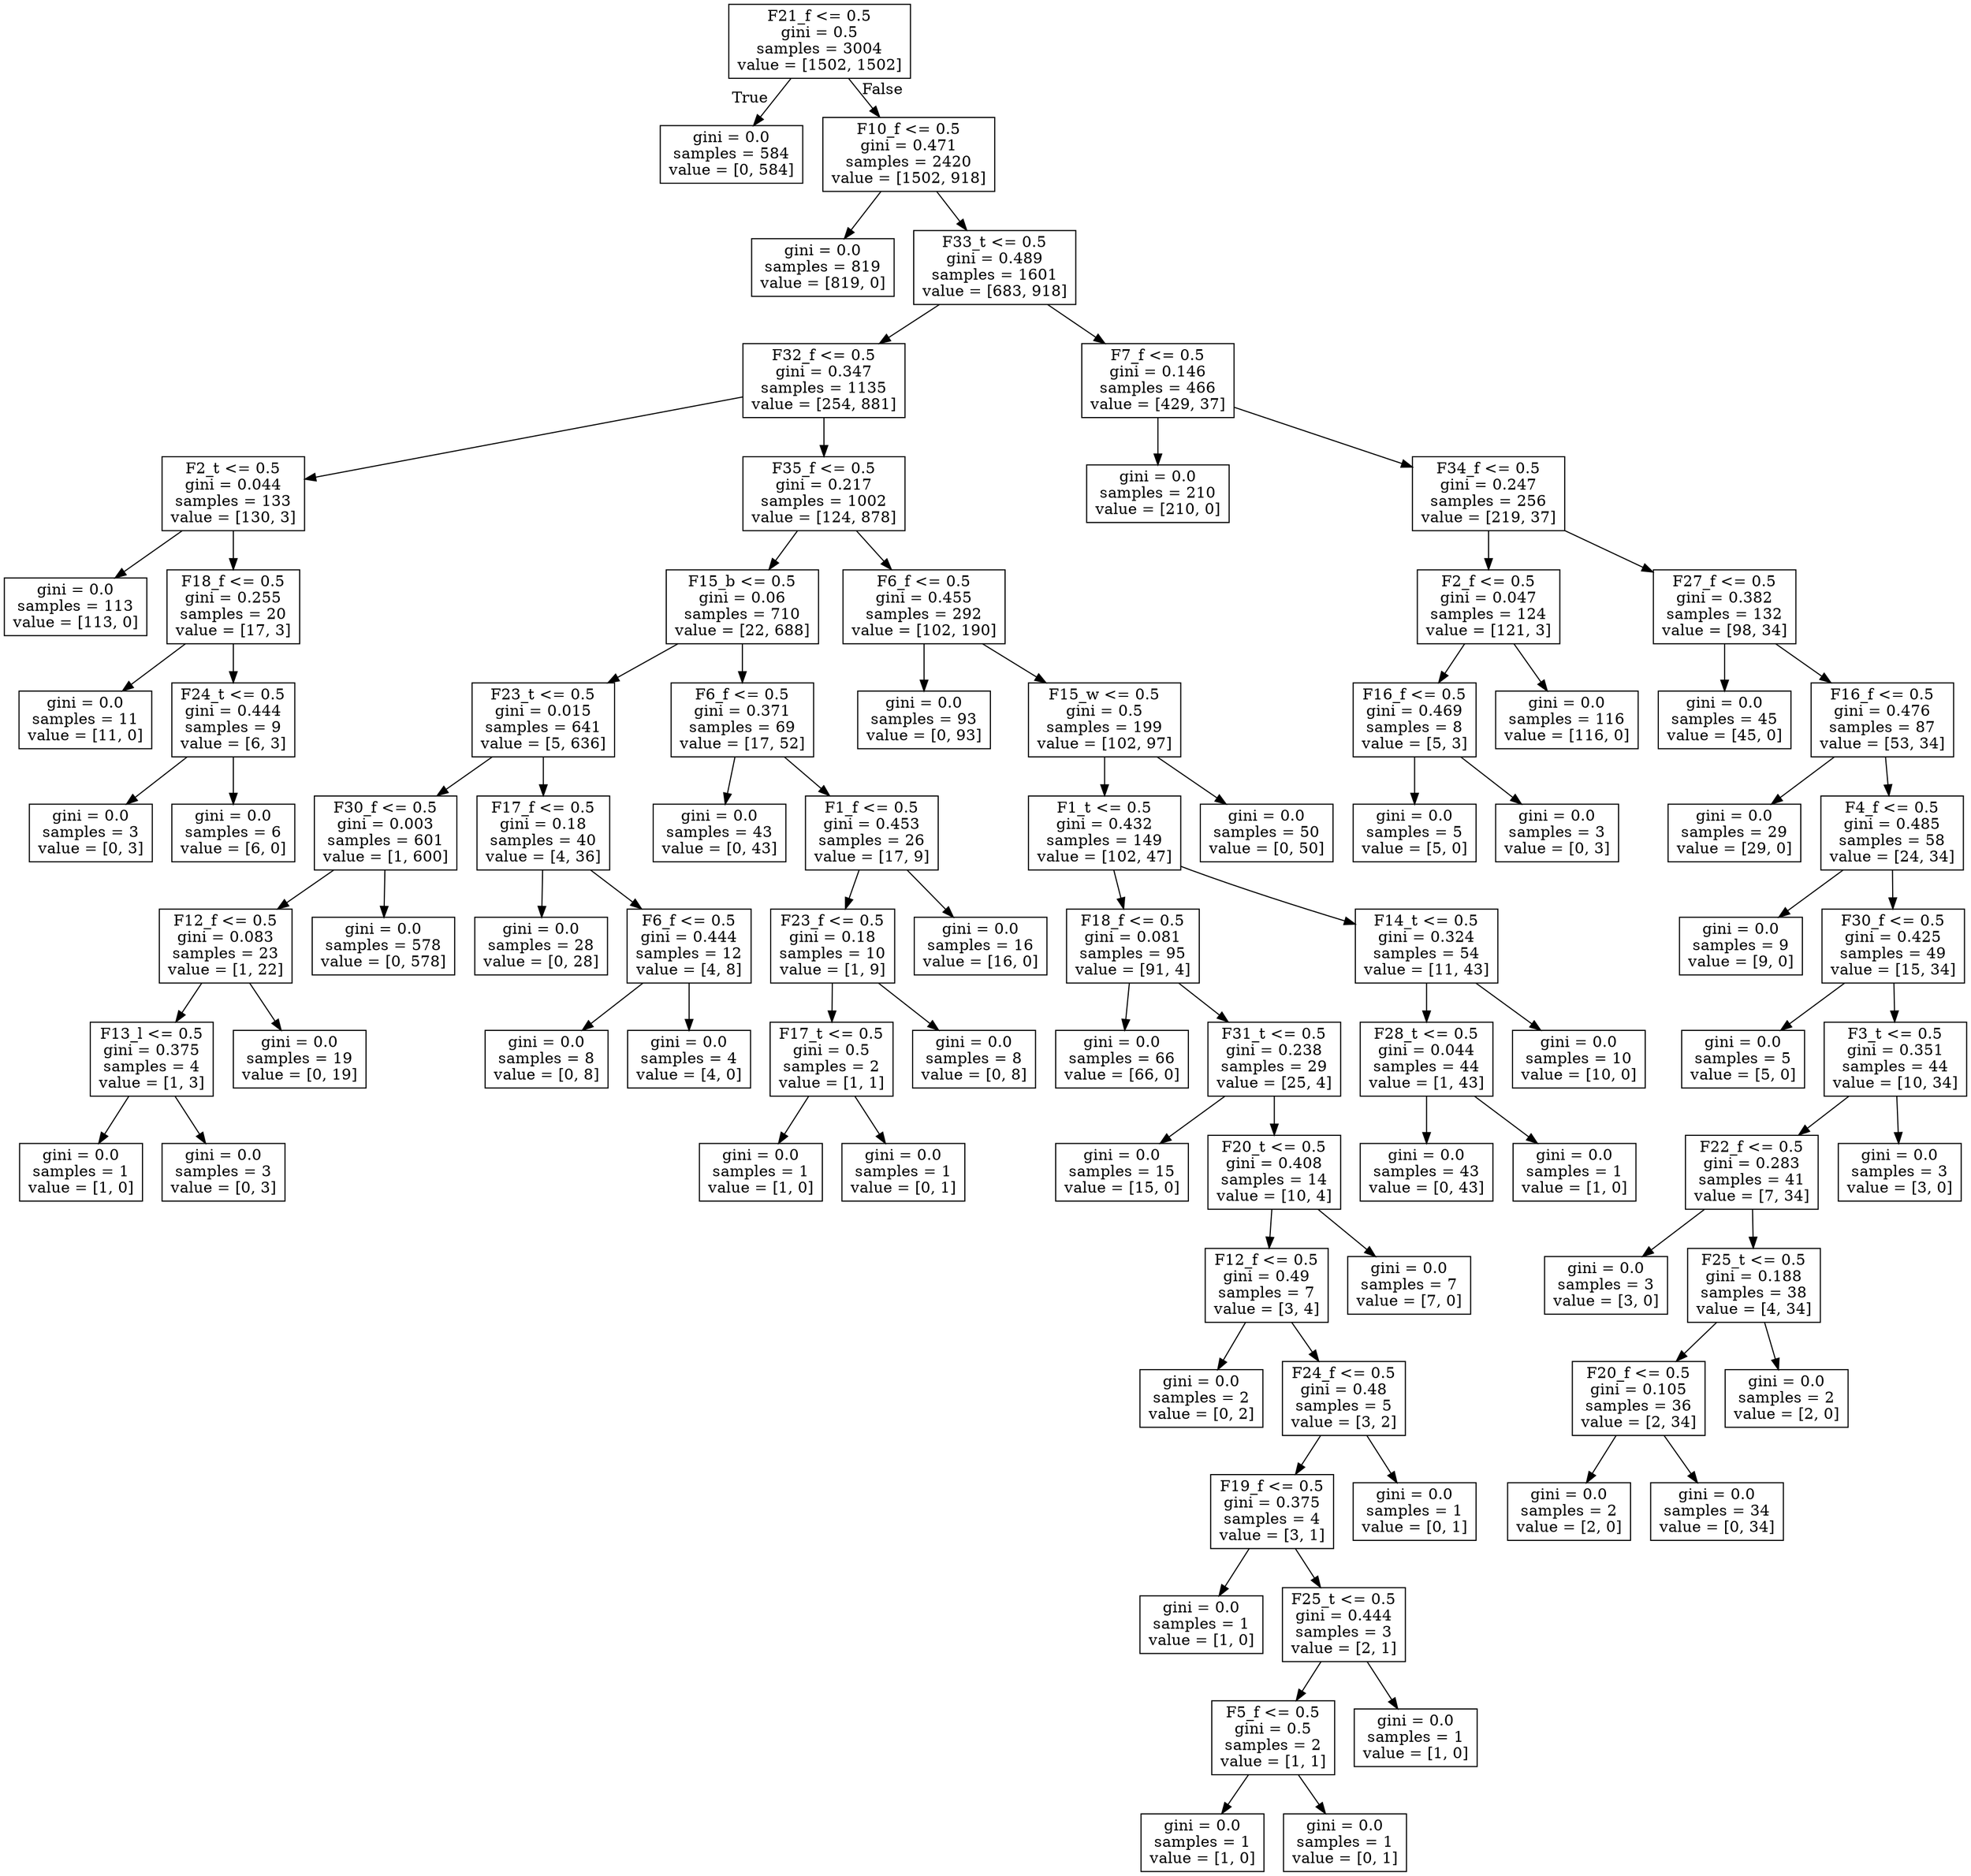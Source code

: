 digraph Tree {
node [shape=box] ;
0 [label="F21_f <= 0.5\ngini = 0.5\nsamples = 3004\nvalue = [1502, 1502]"] ;
1 [label="gini = 0.0\nsamples = 584\nvalue = [0, 584]"] ;
0 -> 1 [labeldistance=2.5, labelangle=45, headlabel="True"] ;
2 [label="F10_f <= 0.5\ngini = 0.471\nsamples = 2420\nvalue = [1502, 918]"] ;
0 -> 2 [labeldistance=2.5, labelangle=-45, headlabel="False"] ;
3 [label="gini = 0.0\nsamples = 819\nvalue = [819, 0]"] ;
2 -> 3 ;
4 [label="F33_t <= 0.5\ngini = 0.489\nsamples = 1601\nvalue = [683, 918]"] ;
2 -> 4 ;
5 [label="F32_f <= 0.5\ngini = 0.347\nsamples = 1135\nvalue = [254, 881]"] ;
4 -> 5 ;
6 [label="F2_t <= 0.5\ngini = 0.044\nsamples = 133\nvalue = [130, 3]"] ;
5 -> 6 ;
7 [label="gini = 0.0\nsamples = 113\nvalue = [113, 0]"] ;
6 -> 7 ;
8 [label="F18_f <= 0.5\ngini = 0.255\nsamples = 20\nvalue = [17, 3]"] ;
6 -> 8 ;
9 [label="gini = 0.0\nsamples = 11\nvalue = [11, 0]"] ;
8 -> 9 ;
10 [label="F24_t <= 0.5\ngini = 0.444\nsamples = 9\nvalue = [6, 3]"] ;
8 -> 10 ;
11 [label="gini = 0.0\nsamples = 3\nvalue = [0, 3]"] ;
10 -> 11 ;
12 [label="gini = 0.0\nsamples = 6\nvalue = [6, 0]"] ;
10 -> 12 ;
13 [label="F35_f <= 0.5\ngini = 0.217\nsamples = 1002\nvalue = [124, 878]"] ;
5 -> 13 ;
14 [label="F15_b <= 0.5\ngini = 0.06\nsamples = 710\nvalue = [22, 688]"] ;
13 -> 14 ;
15 [label="F23_t <= 0.5\ngini = 0.015\nsamples = 641\nvalue = [5, 636]"] ;
14 -> 15 ;
16 [label="F30_f <= 0.5\ngini = 0.003\nsamples = 601\nvalue = [1, 600]"] ;
15 -> 16 ;
17 [label="F12_f <= 0.5\ngini = 0.083\nsamples = 23\nvalue = [1, 22]"] ;
16 -> 17 ;
18 [label="F13_l <= 0.5\ngini = 0.375\nsamples = 4\nvalue = [1, 3]"] ;
17 -> 18 ;
19 [label="gini = 0.0\nsamples = 1\nvalue = [1, 0]"] ;
18 -> 19 ;
20 [label="gini = 0.0\nsamples = 3\nvalue = [0, 3]"] ;
18 -> 20 ;
21 [label="gini = 0.0\nsamples = 19\nvalue = [0, 19]"] ;
17 -> 21 ;
22 [label="gini = 0.0\nsamples = 578\nvalue = [0, 578]"] ;
16 -> 22 ;
23 [label="F17_f <= 0.5\ngini = 0.18\nsamples = 40\nvalue = [4, 36]"] ;
15 -> 23 ;
24 [label="gini = 0.0\nsamples = 28\nvalue = [0, 28]"] ;
23 -> 24 ;
25 [label="F6_f <= 0.5\ngini = 0.444\nsamples = 12\nvalue = [4, 8]"] ;
23 -> 25 ;
26 [label="gini = 0.0\nsamples = 8\nvalue = [0, 8]"] ;
25 -> 26 ;
27 [label="gini = 0.0\nsamples = 4\nvalue = [4, 0]"] ;
25 -> 27 ;
28 [label="F6_f <= 0.5\ngini = 0.371\nsamples = 69\nvalue = [17, 52]"] ;
14 -> 28 ;
29 [label="gini = 0.0\nsamples = 43\nvalue = [0, 43]"] ;
28 -> 29 ;
30 [label="F1_f <= 0.5\ngini = 0.453\nsamples = 26\nvalue = [17, 9]"] ;
28 -> 30 ;
31 [label="F23_f <= 0.5\ngini = 0.18\nsamples = 10\nvalue = [1, 9]"] ;
30 -> 31 ;
32 [label="F17_t <= 0.5\ngini = 0.5\nsamples = 2\nvalue = [1, 1]"] ;
31 -> 32 ;
33 [label="gini = 0.0\nsamples = 1\nvalue = [1, 0]"] ;
32 -> 33 ;
34 [label="gini = 0.0\nsamples = 1\nvalue = [0, 1]"] ;
32 -> 34 ;
35 [label="gini = 0.0\nsamples = 8\nvalue = [0, 8]"] ;
31 -> 35 ;
36 [label="gini = 0.0\nsamples = 16\nvalue = [16, 0]"] ;
30 -> 36 ;
37 [label="F6_f <= 0.5\ngini = 0.455\nsamples = 292\nvalue = [102, 190]"] ;
13 -> 37 ;
38 [label="gini = 0.0\nsamples = 93\nvalue = [0, 93]"] ;
37 -> 38 ;
39 [label="F15_w <= 0.5\ngini = 0.5\nsamples = 199\nvalue = [102, 97]"] ;
37 -> 39 ;
40 [label="F1_t <= 0.5\ngini = 0.432\nsamples = 149\nvalue = [102, 47]"] ;
39 -> 40 ;
41 [label="F18_f <= 0.5\ngini = 0.081\nsamples = 95\nvalue = [91, 4]"] ;
40 -> 41 ;
42 [label="gini = 0.0\nsamples = 66\nvalue = [66, 0]"] ;
41 -> 42 ;
43 [label="F31_t <= 0.5\ngini = 0.238\nsamples = 29\nvalue = [25, 4]"] ;
41 -> 43 ;
44 [label="gini = 0.0\nsamples = 15\nvalue = [15, 0]"] ;
43 -> 44 ;
45 [label="F20_t <= 0.5\ngini = 0.408\nsamples = 14\nvalue = [10, 4]"] ;
43 -> 45 ;
46 [label="F12_f <= 0.5\ngini = 0.49\nsamples = 7\nvalue = [3, 4]"] ;
45 -> 46 ;
47 [label="gini = 0.0\nsamples = 2\nvalue = [0, 2]"] ;
46 -> 47 ;
48 [label="F24_f <= 0.5\ngini = 0.48\nsamples = 5\nvalue = [3, 2]"] ;
46 -> 48 ;
49 [label="F19_f <= 0.5\ngini = 0.375\nsamples = 4\nvalue = [3, 1]"] ;
48 -> 49 ;
50 [label="gini = 0.0\nsamples = 1\nvalue = [1, 0]"] ;
49 -> 50 ;
51 [label="F25_t <= 0.5\ngini = 0.444\nsamples = 3\nvalue = [2, 1]"] ;
49 -> 51 ;
52 [label="F5_f <= 0.5\ngini = 0.5\nsamples = 2\nvalue = [1, 1]"] ;
51 -> 52 ;
53 [label="gini = 0.0\nsamples = 1\nvalue = [1, 0]"] ;
52 -> 53 ;
54 [label="gini = 0.0\nsamples = 1\nvalue = [0, 1]"] ;
52 -> 54 ;
55 [label="gini = 0.0\nsamples = 1\nvalue = [1, 0]"] ;
51 -> 55 ;
56 [label="gini = 0.0\nsamples = 1\nvalue = [0, 1]"] ;
48 -> 56 ;
57 [label="gini = 0.0\nsamples = 7\nvalue = [7, 0]"] ;
45 -> 57 ;
58 [label="F14_t <= 0.5\ngini = 0.324\nsamples = 54\nvalue = [11, 43]"] ;
40 -> 58 ;
59 [label="F28_t <= 0.5\ngini = 0.044\nsamples = 44\nvalue = [1, 43]"] ;
58 -> 59 ;
60 [label="gini = 0.0\nsamples = 43\nvalue = [0, 43]"] ;
59 -> 60 ;
61 [label="gini = 0.0\nsamples = 1\nvalue = [1, 0]"] ;
59 -> 61 ;
62 [label="gini = 0.0\nsamples = 10\nvalue = [10, 0]"] ;
58 -> 62 ;
63 [label="gini = 0.0\nsamples = 50\nvalue = [0, 50]"] ;
39 -> 63 ;
64 [label="F7_f <= 0.5\ngini = 0.146\nsamples = 466\nvalue = [429, 37]"] ;
4 -> 64 ;
65 [label="gini = 0.0\nsamples = 210\nvalue = [210, 0]"] ;
64 -> 65 ;
66 [label="F34_f <= 0.5\ngini = 0.247\nsamples = 256\nvalue = [219, 37]"] ;
64 -> 66 ;
67 [label="F2_f <= 0.5\ngini = 0.047\nsamples = 124\nvalue = [121, 3]"] ;
66 -> 67 ;
68 [label="F16_f <= 0.5\ngini = 0.469\nsamples = 8\nvalue = [5, 3]"] ;
67 -> 68 ;
69 [label="gini = 0.0\nsamples = 5\nvalue = [5, 0]"] ;
68 -> 69 ;
70 [label="gini = 0.0\nsamples = 3\nvalue = [0, 3]"] ;
68 -> 70 ;
71 [label="gini = 0.0\nsamples = 116\nvalue = [116, 0]"] ;
67 -> 71 ;
72 [label="F27_f <= 0.5\ngini = 0.382\nsamples = 132\nvalue = [98, 34]"] ;
66 -> 72 ;
73 [label="gini = 0.0\nsamples = 45\nvalue = [45, 0]"] ;
72 -> 73 ;
74 [label="F16_f <= 0.5\ngini = 0.476\nsamples = 87\nvalue = [53, 34]"] ;
72 -> 74 ;
75 [label="gini = 0.0\nsamples = 29\nvalue = [29, 0]"] ;
74 -> 75 ;
76 [label="F4_f <= 0.5\ngini = 0.485\nsamples = 58\nvalue = [24, 34]"] ;
74 -> 76 ;
77 [label="gini = 0.0\nsamples = 9\nvalue = [9, 0]"] ;
76 -> 77 ;
78 [label="F30_f <= 0.5\ngini = 0.425\nsamples = 49\nvalue = [15, 34]"] ;
76 -> 78 ;
79 [label="gini = 0.0\nsamples = 5\nvalue = [5, 0]"] ;
78 -> 79 ;
80 [label="F3_t <= 0.5\ngini = 0.351\nsamples = 44\nvalue = [10, 34]"] ;
78 -> 80 ;
81 [label="F22_f <= 0.5\ngini = 0.283\nsamples = 41\nvalue = [7, 34]"] ;
80 -> 81 ;
82 [label="gini = 0.0\nsamples = 3\nvalue = [3, 0]"] ;
81 -> 82 ;
83 [label="F25_t <= 0.5\ngini = 0.188\nsamples = 38\nvalue = [4, 34]"] ;
81 -> 83 ;
84 [label="F20_f <= 0.5\ngini = 0.105\nsamples = 36\nvalue = [2, 34]"] ;
83 -> 84 ;
85 [label="gini = 0.0\nsamples = 2\nvalue = [2, 0]"] ;
84 -> 85 ;
86 [label="gini = 0.0\nsamples = 34\nvalue = [0, 34]"] ;
84 -> 86 ;
87 [label="gini = 0.0\nsamples = 2\nvalue = [2, 0]"] ;
83 -> 87 ;
88 [label="gini = 0.0\nsamples = 3\nvalue = [3, 0]"] ;
80 -> 88 ;
}